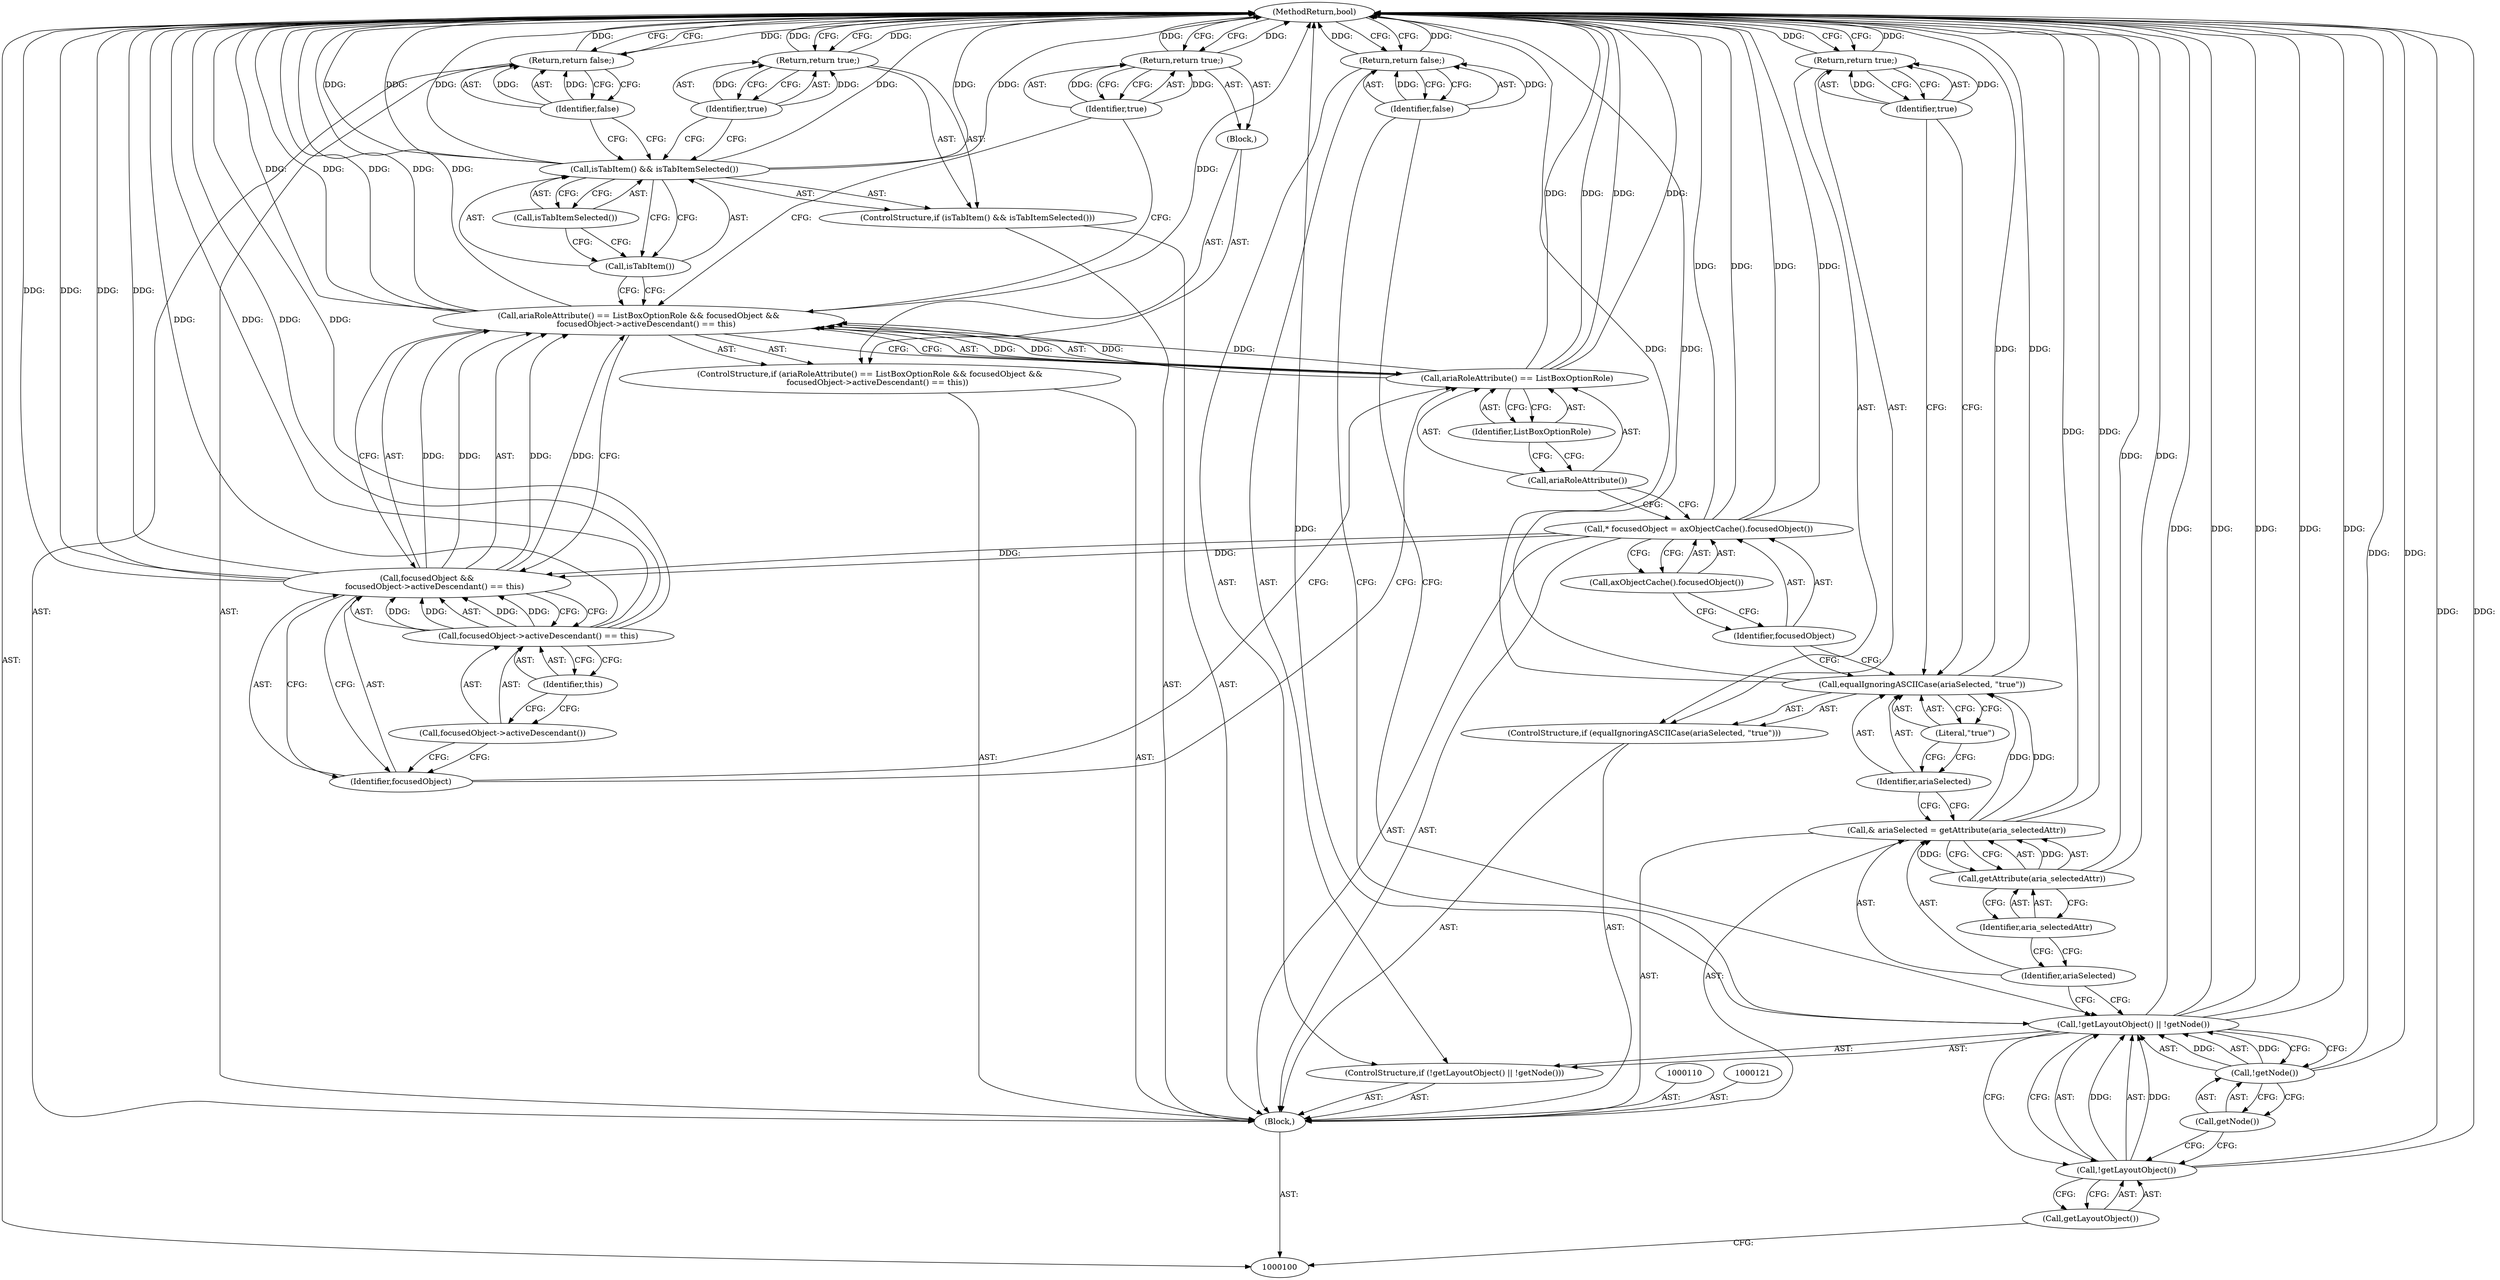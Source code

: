 digraph "0_Chrome_d27468a832d5316884bd02f459cbf493697fd7e1_3" {
"1000146" [label="(MethodReturn,bool)"];
"1000101" [label="(Block,)"];
"1000125" [label="(ControlStructure,if (ariaRoleAttribute() == ListBoxOptionRole && focusedObject &&\n      focusedObject->activeDescendant() == this))"];
"1000129" [label="(Identifier,ListBoxOptionRole)"];
"1000130" [label="(Call,focusedObject &&\n      focusedObject->activeDescendant() == this)"];
"1000131" [label="(Identifier,focusedObject)"];
"1000126" [label="(Call,ariaRoleAttribute() == ListBoxOptionRole && focusedObject &&\n      focusedObject->activeDescendant() == this)"];
"1000127" [label="(Call,ariaRoleAttribute() == ListBoxOptionRole)"];
"1000128" [label="(Call,ariaRoleAttribute())"];
"1000134" [label="(Identifier,this)"];
"1000135" [label="(Block,)"];
"1000132" [label="(Call,focusedObject->activeDescendant() == this)"];
"1000133" [label="(Call,focusedObject->activeDescendant())"];
"1000137" [label="(Identifier,true)"];
"1000136" [label="(Return,return true;)"];
"1000138" [label="(ControlStructure,if (isTabItem() && isTabItemSelected()))"];
"1000141" [label="(Call,isTabItemSelected())"];
"1000139" [label="(Call,isTabItem() && isTabItemSelected())"];
"1000140" [label="(Call,isTabItem())"];
"1000143" [label="(Identifier,true)"];
"1000142" [label="(Return,return true;)"];
"1000144" [label="(Return,return false;)"];
"1000145" [label="(Identifier,false)"];
"1000102" [label="(ControlStructure,if (!getLayoutObject() || !getNode()))"];
"1000106" [label="(Call,!getNode())"];
"1000107" [label="(Call,getNode())"];
"1000103" [label="(Call,!getLayoutObject() || !getNode())"];
"1000104" [label="(Call,!getLayoutObject())"];
"1000105" [label="(Call,getLayoutObject())"];
"1000109" [label="(Identifier,false)"];
"1000108" [label="(Return,return false;)"];
"1000111" [label="(Call,& ariaSelected = getAttribute(aria_selectedAttr))"];
"1000112" [label="(Identifier,ariaSelected)"];
"1000113" [label="(Call,getAttribute(aria_selectedAttr))"];
"1000114" [label="(Identifier,aria_selectedAttr)"];
"1000115" [label="(ControlStructure,if (equalIgnoringASCIICase(ariaSelected, \"true\")))"];
"1000117" [label="(Identifier,ariaSelected)"];
"1000118" [label="(Literal,\"true\")"];
"1000116" [label="(Call,equalIgnoringASCIICase(ariaSelected, \"true\"))"];
"1000120" [label="(Identifier,true)"];
"1000119" [label="(Return,return true;)"];
"1000122" [label="(Call,* focusedObject = axObjectCache().focusedObject())"];
"1000123" [label="(Identifier,focusedObject)"];
"1000124" [label="(Call,axObjectCache().focusedObject())"];
"1000146" -> "1000100"  [label="AST: "];
"1000146" -> "1000108"  [label="CFG: "];
"1000146" -> "1000119"  [label="CFG: "];
"1000146" -> "1000136"  [label="CFG: "];
"1000146" -> "1000142"  [label="CFG: "];
"1000146" -> "1000144"  [label="CFG: "];
"1000136" -> "1000146"  [label="DDG: "];
"1000108" -> "1000146"  [label="DDG: "];
"1000144" -> "1000146"  [label="DDG: "];
"1000142" -> "1000146"  [label="DDG: "];
"1000119" -> "1000146"  [label="DDG: "];
"1000116" -> "1000146"  [label="DDG: "];
"1000116" -> "1000146"  [label="DDG: "];
"1000106" -> "1000146"  [label="DDG: "];
"1000103" -> "1000146"  [label="DDG: "];
"1000103" -> "1000146"  [label="DDG: "];
"1000103" -> "1000146"  [label="DDG: "];
"1000104" -> "1000146"  [label="DDG: "];
"1000113" -> "1000146"  [label="DDG: "];
"1000139" -> "1000146"  [label="DDG: "];
"1000139" -> "1000146"  [label="DDG: "];
"1000139" -> "1000146"  [label="DDG: "];
"1000126" -> "1000146"  [label="DDG: "];
"1000126" -> "1000146"  [label="DDG: "];
"1000126" -> "1000146"  [label="DDG: "];
"1000132" -> "1000146"  [label="DDG: "];
"1000132" -> "1000146"  [label="DDG: "];
"1000111" -> "1000146"  [label="DDG: "];
"1000127" -> "1000146"  [label="DDG: "];
"1000127" -> "1000146"  [label="DDG: "];
"1000122" -> "1000146"  [label="DDG: "];
"1000122" -> "1000146"  [label="DDG: "];
"1000130" -> "1000146"  [label="DDG: "];
"1000130" -> "1000146"  [label="DDG: "];
"1000101" -> "1000100"  [label="AST: "];
"1000102" -> "1000101"  [label="AST: "];
"1000110" -> "1000101"  [label="AST: "];
"1000111" -> "1000101"  [label="AST: "];
"1000115" -> "1000101"  [label="AST: "];
"1000121" -> "1000101"  [label="AST: "];
"1000122" -> "1000101"  [label="AST: "];
"1000125" -> "1000101"  [label="AST: "];
"1000138" -> "1000101"  [label="AST: "];
"1000144" -> "1000101"  [label="AST: "];
"1000125" -> "1000101"  [label="AST: "];
"1000126" -> "1000125"  [label="AST: "];
"1000135" -> "1000125"  [label="AST: "];
"1000129" -> "1000127"  [label="AST: "];
"1000129" -> "1000128"  [label="CFG: "];
"1000127" -> "1000129"  [label="CFG: "];
"1000130" -> "1000126"  [label="AST: "];
"1000130" -> "1000131"  [label="CFG: "];
"1000130" -> "1000132"  [label="CFG: "];
"1000131" -> "1000130"  [label="AST: "];
"1000132" -> "1000130"  [label="AST: "];
"1000126" -> "1000130"  [label="CFG: "];
"1000130" -> "1000146"  [label="DDG: "];
"1000130" -> "1000146"  [label="DDG: "];
"1000130" -> "1000126"  [label="DDG: "];
"1000130" -> "1000126"  [label="DDG: "];
"1000122" -> "1000130"  [label="DDG: "];
"1000132" -> "1000130"  [label="DDG: "];
"1000132" -> "1000130"  [label="DDG: "];
"1000131" -> "1000130"  [label="AST: "];
"1000131" -> "1000127"  [label="CFG: "];
"1000133" -> "1000131"  [label="CFG: "];
"1000130" -> "1000131"  [label="CFG: "];
"1000126" -> "1000125"  [label="AST: "];
"1000126" -> "1000127"  [label="CFG: "];
"1000126" -> "1000130"  [label="CFG: "];
"1000127" -> "1000126"  [label="AST: "];
"1000130" -> "1000126"  [label="AST: "];
"1000137" -> "1000126"  [label="CFG: "];
"1000140" -> "1000126"  [label="CFG: "];
"1000126" -> "1000146"  [label="DDG: "];
"1000126" -> "1000146"  [label="DDG: "];
"1000126" -> "1000146"  [label="DDG: "];
"1000127" -> "1000126"  [label="DDG: "];
"1000127" -> "1000126"  [label="DDG: "];
"1000130" -> "1000126"  [label="DDG: "];
"1000130" -> "1000126"  [label="DDG: "];
"1000127" -> "1000126"  [label="AST: "];
"1000127" -> "1000129"  [label="CFG: "];
"1000128" -> "1000127"  [label="AST: "];
"1000129" -> "1000127"  [label="AST: "];
"1000131" -> "1000127"  [label="CFG: "];
"1000126" -> "1000127"  [label="CFG: "];
"1000127" -> "1000146"  [label="DDG: "];
"1000127" -> "1000146"  [label="DDG: "];
"1000127" -> "1000126"  [label="DDG: "];
"1000127" -> "1000126"  [label="DDG: "];
"1000128" -> "1000127"  [label="AST: "];
"1000128" -> "1000122"  [label="CFG: "];
"1000129" -> "1000128"  [label="CFG: "];
"1000134" -> "1000132"  [label="AST: "];
"1000134" -> "1000133"  [label="CFG: "];
"1000132" -> "1000134"  [label="CFG: "];
"1000135" -> "1000125"  [label="AST: "];
"1000136" -> "1000135"  [label="AST: "];
"1000132" -> "1000130"  [label="AST: "];
"1000132" -> "1000134"  [label="CFG: "];
"1000133" -> "1000132"  [label="AST: "];
"1000134" -> "1000132"  [label="AST: "];
"1000130" -> "1000132"  [label="CFG: "];
"1000132" -> "1000146"  [label="DDG: "];
"1000132" -> "1000146"  [label="DDG: "];
"1000132" -> "1000130"  [label="DDG: "];
"1000132" -> "1000130"  [label="DDG: "];
"1000133" -> "1000132"  [label="AST: "];
"1000133" -> "1000131"  [label="CFG: "];
"1000134" -> "1000133"  [label="CFG: "];
"1000137" -> "1000136"  [label="AST: "];
"1000137" -> "1000126"  [label="CFG: "];
"1000136" -> "1000137"  [label="CFG: "];
"1000137" -> "1000136"  [label="DDG: "];
"1000136" -> "1000135"  [label="AST: "];
"1000136" -> "1000137"  [label="CFG: "];
"1000137" -> "1000136"  [label="AST: "];
"1000146" -> "1000136"  [label="CFG: "];
"1000136" -> "1000146"  [label="DDG: "];
"1000137" -> "1000136"  [label="DDG: "];
"1000138" -> "1000101"  [label="AST: "];
"1000139" -> "1000138"  [label="AST: "];
"1000142" -> "1000138"  [label="AST: "];
"1000141" -> "1000139"  [label="AST: "];
"1000141" -> "1000140"  [label="CFG: "];
"1000139" -> "1000141"  [label="CFG: "];
"1000139" -> "1000138"  [label="AST: "];
"1000139" -> "1000140"  [label="CFG: "];
"1000139" -> "1000141"  [label="CFG: "];
"1000140" -> "1000139"  [label="AST: "];
"1000141" -> "1000139"  [label="AST: "];
"1000143" -> "1000139"  [label="CFG: "];
"1000145" -> "1000139"  [label="CFG: "];
"1000139" -> "1000146"  [label="DDG: "];
"1000139" -> "1000146"  [label="DDG: "];
"1000139" -> "1000146"  [label="DDG: "];
"1000140" -> "1000139"  [label="AST: "];
"1000140" -> "1000126"  [label="CFG: "];
"1000141" -> "1000140"  [label="CFG: "];
"1000139" -> "1000140"  [label="CFG: "];
"1000143" -> "1000142"  [label="AST: "];
"1000143" -> "1000139"  [label="CFG: "];
"1000142" -> "1000143"  [label="CFG: "];
"1000143" -> "1000142"  [label="DDG: "];
"1000142" -> "1000138"  [label="AST: "];
"1000142" -> "1000143"  [label="CFG: "];
"1000143" -> "1000142"  [label="AST: "];
"1000146" -> "1000142"  [label="CFG: "];
"1000142" -> "1000146"  [label="DDG: "];
"1000143" -> "1000142"  [label="DDG: "];
"1000144" -> "1000101"  [label="AST: "];
"1000144" -> "1000145"  [label="CFG: "];
"1000145" -> "1000144"  [label="AST: "];
"1000146" -> "1000144"  [label="CFG: "];
"1000144" -> "1000146"  [label="DDG: "];
"1000145" -> "1000144"  [label="DDG: "];
"1000145" -> "1000144"  [label="AST: "];
"1000145" -> "1000139"  [label="CFG: "];
"1000144" -> "1000145"  [label="CFG: "];
"1000145" -> "1000144"  [label="DDG: "];
"1000102" -> "1000101"  [label="AST: "];
"1000103" -> "1000102"  [label="AST: "];
"1000108" -> "1000102"  [label="AST: "];
"1000106" -> "1000103"  [label="AST: "];
"1000106" -> "1000107"  [label="CFG: "];
"1000107" -> "1000106"  [label="AST: "];
"1000103" -> "1000106"  [label="CFG: "];
"1000106" -> "1000146"  [label="DDG: "];
"1000106" -> "1000103"  [label="DDG: "];
"1000107" -> "1000106"  [label="AST: "];
"1000107" -> "1000104"  [label="CFG: "];
"1000106" -> "1000107"  [label="CFG: "];
"1000103" -> "1000102"  [label="AST: "];
"1000103" -> "1000104"  [label="CFG: "];
"1000103" -> "1000106"  [label="CFG: "];
"1000104" -> "1000103"  [label="AST: "];
"1000106" -> "1000103"  [label="AST: "];
"1000109" -> "1000103"  [label="CFG: "];
"1000112" -> "1000103"  [label="CFG: "];
"1000103" -> "1000146"  [label="DDG: "];
"1000103" -> "1000146"  [label="DDG: "];
"1000103" -> "1000146"  [label="DDG: "];
"1000104" -> "1000103"  [label="DDG: "];
"1000106" -> "1000103"  [label="DDG: "];
"1000104" -> "1000103"  [label="AST: "];
"1000104" -> "1000105"  [label="CFG: "];
"1000105" -> "1000104"  [label="AST: "];
"1000107" -> "1000104"  [label="CFG: "];
"1000103" -> "1000104"  [label="CFG: "];
"1000104" -> "1000146"  [label="DDG: "];
"1000104" -> "1000103"  [label="DDG: "];
"1000105" -> "1000104"  [label="AST: "];
"1000105" -> "1000100"  [label="CFG: "];
"1000104" -> "1000105"  [label="CFG: "];
"1000109" -> "1000108"  [label="AST: "];
"1000109" -> "1000103"  [label="CFG: "];
"1000108" -> "1000109"  [label="CFG: "];
"1000109" -> "1000108"  [label="DDG: "];
"1000108" -> "1000102"  [label="AST: "];
"1000108" -> "1000109"  [label="CFG: "];
"1000109" -> "1000108"  [label="AST: "];
"1000146" -> "1000108"  [label="CFG: "];
"1000108" -> "1000146"  [label="DDG: "];
"1000109" -> "1000108"  [label="DDG: "];
"1000111" -> "1000101"  [label="AST: "];
"1000111" -> "1000113"  [label="CFG: "];
"1000112" -> "1000111"  [label="AST: "];
"1000113" -> "1000111"  [label="AST: "];
"1000117" -> "1000111"  [label="CFG: "];
"1000111" -> "1000146"  [label="DDG: "];
"1000113" -> "1000111"  [label="DDG: "];
"1000111" -> "1000116"  [label="DDG: "];
"1000112" -> "1000111"  [label="AST: "];
"1000112" -> "1000103"  [label="CFG: "];
"1000114" -> "1000112"  [label="CFG: "];
"1000113" -> "1000111"  [label="AST: "];
"1000113" -> "1000114"  [label="CFG: "];
"1000114" -> "1000113"  [label="AST: "];
"1000111" -> "1000113"  [label="CFG: "];
"1000113" -> "1000146"  [label="DDG: "];
"1000113" -> "1000111"  [label="DDG: "];
"1000114" -> "1000113"  [label="AST: "];
"1000114" -> "1000112"  [label="CFG: "];
"1000113" -> "1000114"  [label="CFG: "];
"1000115" -> "1000101"  [label="AST: "];
"1000116" -> "1000115"  [label="AST: "];
"1000119" -> "1000115"  [label="AST: "];
"1000117" -> "1000116"  [label="AST: "];
"1000117" -> "1000111"  [label="CFG: "];
"1000118" -> "1000117"  [label="CFG: "];
"1000118" -> "1000116"  [label="AST: "];
"1000118" -> "1000117"  [label="CFG: "];
"1000116" -> "1000118"  [label="CFG: "];
"1000116" -> "1000115"  [label="AST: "];
"1000116" -> "1000118"  [label="CFG: "];
"1000117" -> "1000116"  [label="AST: "];
"1000118" -> "1000116"  [label="AST: "];
"1000120" -> "1000116"  [label="CFG: "];
"1000123" -> "1000116"  [label="CFG: "];
"1000116" -> "1000146"  [label="DDG: "];
"1000116" -> "1000146"  [label="DDG: "];
"1000111" -> "1000116"  [label="DDG: "];
"1000120" -> "1000119"  [label="AST: "];
"1000120" -> "1000116"  [label="CFG: "];
"1000119" -> "1000120"  [label="CFG: "];
"1000120" -> "1000119"  [label="DDG: "];
"1000119" -> "1000115"  [label="AST: "];
"1000119" -> "1000120"  [label="CFG: "];
"1000120" -> "1000119"  [label="AST: "];
"1000146" -> "1000119"  [label="CFG: "];
"1000119" -> "1000146"  [label="DDG: "];
"1000120" -> "1000119"  [label="DDG: "];
"1000122" -> "1000101"  [label="AST: "];
"1000122" -> "1000124"  [label="CFG: "];
"1000123" -> "1000122"  [label="AST: "];
"1000124" -> "1000122"  [label="AST: "];
"1000128" -> "1000122"  [label="CFG: "];
"1000122" -> "1000146"  [label="DDG: "];
"1000122" -> "1000146"  [label="DDG: "];
"1000122" -> "1000130"  [label="DDG: "];
"1000123" -> "1000122"  [label="AST: "];
"1000123" -> "1000116"  [label="CFG: "];
"1000124" -> "1000123"  [label="CFG: "];
"1000124" -> "1000122"  [label="AST: "];
"1000124" -> "1000123"  [label="CFG: "];
"1000122" -> "1000124"  [label="CFG: "];
}
